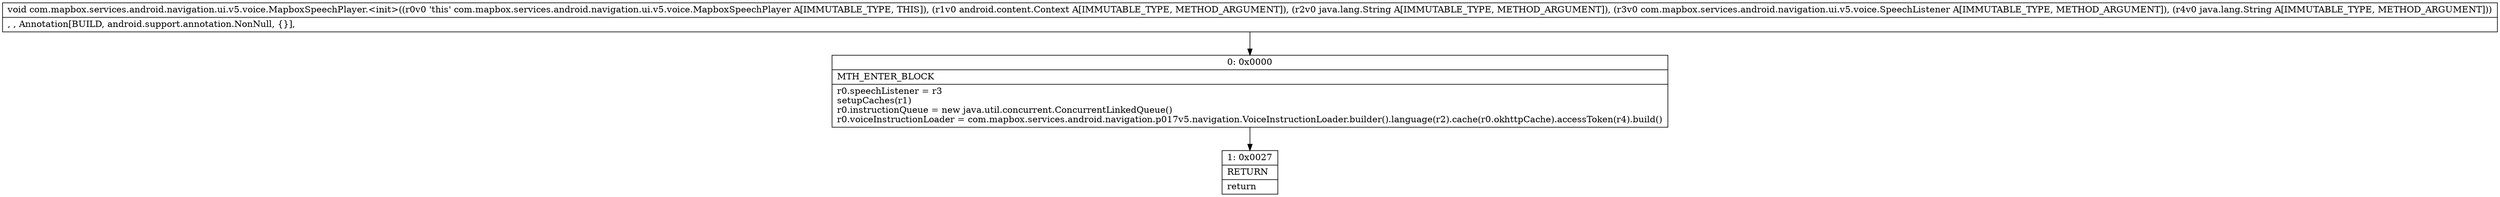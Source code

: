 digraph "CFG forcom.mapbox.services.android.navigation.ui.v5.voice.MapboxSpeechPlayer.\<init\>(Landroid\/content\/Context;Ljava\/lang\/String;Lcom\/mapbox\/services\/android\/navigation\/ui\/v5\/voice\/SpeechListener;Ljava\/lang\/String;)V" {
Node_0 [shape=record,label="{0\:\ 0x0000|MTH_ENTER_BLOCK\l|r0.speechListener = r3\lsetupCaches(r1)\lr0.instructionQueue = new java.util.concurrent.ConcurrentLinkedQueue()\lr0.voiceInstructionLoader = com.mapbox.services.android.navigation.p017v5.navigation.VoiceInstructionLoader.builder().language(r2).cache(r0.okhttpCache).accessToken(r4).build()\l}"];
Node_1 [shape=record,label="{1\:\ 0x0027|RETURN\l|return\l}"];
MethodNode[shape=record,label="{void com.mapbox.services.android.navigation.ui.v5.voice.MapboxSpeechPlayer.\<init\>((r0v0 'this' com.mapbox.services.android.navigation.ui.v5.voice.MapboxSpeechPlayer A[IMMUTABLE_TYPE, THIS]), (r1v0 android.content.Context A[IMMUTABLE_TYPE, METHOD_ARGUMENT]), (r2v0 java.lang.String A[IMMUTABLE_TYPE, METHOD_ARGUMENT]), (r3v0 com.mapbox.services.android.navigation.ui.v5.voice.SpeechListener A[IMMUTABLE_TYPE, METHOD_ARGUMENT]), (r4v0 java.lang.String A[IMMUTABLE_TYPE, METHOD_ARGUMENT]))  | , , Annotation[BUILD, android.support.annotation.NonNull, \{\}], \l}"];
MethodNode -> Node_0;
Node_0 -> Node_1;
}

